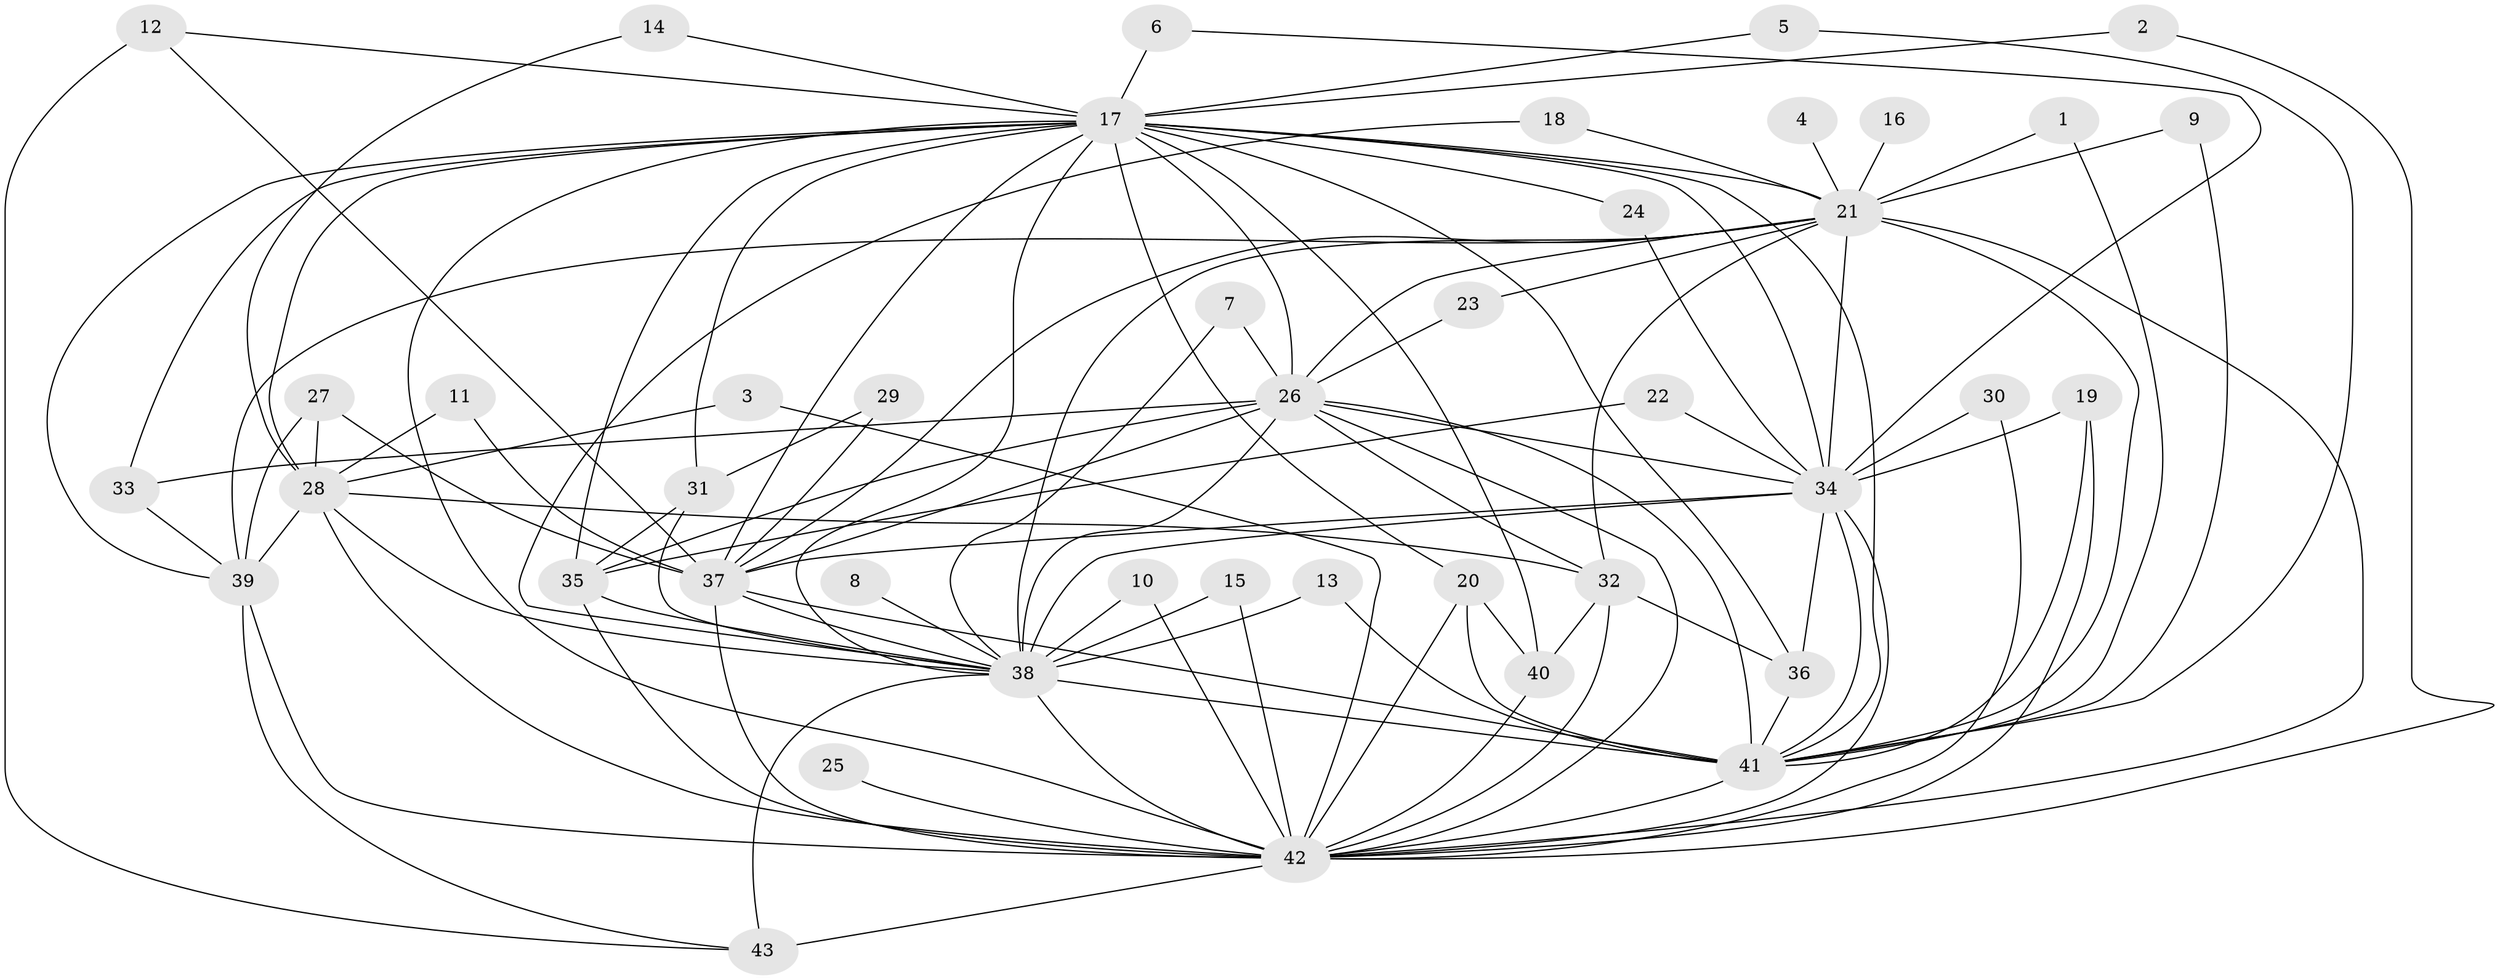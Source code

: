 // original degree distribution, {18: 0.023529411764705882, 15: 0.011764705882352941, 24: 0.011764705882352941, 22: 0.023529411764705882, 27: 0.011764705882352941, 14: 0.023529411764705882, 20: 0.011764705882352941, 2: 0.6470588235294118, 6: 0.023529411764705882, 10: 0.011764705882352941, 5: 0.03529411764705882, 3: 0.11764705882352941, 7: 0.011764705882352941, 4: 0.03529411764705882}
// Generated by graph-tools (version 1.1) at 2025/49/03/09/25 03:49:31]
// undirected, 43 vertices, 112 edges
graph export_dot {
graph [start="1"]
  node [color=gray90,style=filled];
  1;
  2;
  3;
  4;
  5;
  6;
  7;
  8;
  9;
  10;
  11;
  12;
  13;
  14;
  15;
  16;
  17;
  18;
  19;
  20;
  21;
  22;
  23;
  24;
  25;
  26;
  27;
  28;
  29;
  30;
  31;
  32;
  33;
  34;
  35;
  36;
  37;
  38;
  39;
  40;
  41;
  42;
  43;
  1 -- 21 [weight=1.0];
  1 -- 41 [weight=1.0];
  2 -- 17 [weight=1.0];
  2 -- 42 [weight=1.0];
  3 -- 28 [weight=1.0];
  3 -- 42 [weight=1.0];
  4 -- 21 [weight=1.0];
  5 -- 17 [weight=1.0];
  5 -- 41 [weight=1.0];
  6 -- 17 [weight=1.0];
  6 -- 34 [weight=1.0];
  7 -- 26 [weight=1.0];
  7 -- 38 [weight=1.0];
  8 -- 38 [weight=1.0];
  9 -- 21 [weight=1.0];
  9 -- 41 [weight=1.0];
  10 -- 38 [weight=1.0];
  10 -- 42 [weight=1.0];
  11 -- 28 [weight=1.0];
  11 -- 37 [weight=1.0];
  12 -- 17 [weight=1.0];
  12 -- 37 [weight=1.0];
  12 -- 43 [weight=1.0];
  13 -- 38 [weight=1.0];
  13 -- 41 [weight=1.0];
  14 -- 17 [weight=1.0];
  14 -- 28 [weight=1.0];
  15 -- 38 [weight=1.0];
  15 -- 42 [weight=1.0];
  16 -- 21 [weight=1.0];
  17 -- 20 [weight=1.0];
  17 -- 21 [weight=2.0];
  17 -- 24 [weight=1.0];
  17 -- 26 [weight=1.0];
  17 -- 28 [weight=1.0];
  17 -- 31 [weight=1.0];
  17 -- 33 [weight=1.0];
  17 -- 34 [weight=2.0];
  17 -- 35 [weight=1.0];
  17 -- 36 [weight=1.0];
  17 -- 37 [weight=1.0];
  17 -- 38 [weight=2.0];
  17 -- 39 [weight=1.0];
  17 -- 40 [weight=1.0];
  17 -- 41 [weight=1.0];
  17 -- 42 [weight=2.0];
  18 -- 21 [weight=1.0];
  18 -- 38 [weight=1.0];
  19 -- 34 [weight=1.0];
  19 -- 41 [weight=1.0];
  19 -- 42 [weight=1.0];
  20 -- 40 [weight=1.0];
  20 -- 41 [weight=1.0];
  20 -- 42 [weight=1.0];
  21 -- 23 [weight=1.0];
  21 -- 26 [weight=1.0];
  21 -- 32 [weight=1.0];
  21 -- 34 [weight=2.0];
  21 -- 37 [weight=2.0];
  21 -- 38 [weight=2.0];
  21 -- 39 [weight=1.0];
  21 -- 41 [weight=2.0];
  21 -- 42 [weight=3.0];
  22 -- 34 [weight=1.0];
  22 -- 35 [weight=1.0];
  23 -- 26 [weight=1.0];
  24 -- 34 [weight=1.0];
  25 -- 42 [weight=2.0];
  26 -- 32 [weight=1.0];
  26 -- 33 [weight=1.0];
  26 -- 34 [weight=1.0];
  26 -- 35 [weight=1.0];
  26 -- 37 [weight=1.0];
  26 -- 38 [weight=4.0];
  26 -- 41 [weight=1.0];
  26 -- 42 [weight=2.0];
  27 -- 28 [weight=1.0];
  27 -- 37 [weight=1.0];
  27 -- 39 [weight=1.0];
  28 -- 32 [weight=1.0];
  28 -- 38 [weight=2.0];
  28 -- 39 [weight=1.0];
  28 -- 42 [weight=1.0];
  29 -- 31 [weight=1.0];
  29 -- 37 [weight=1.0];
  30 -- 34 [weight=1.0];
  30 -- 42 [weight=1.0];
  31 -- 35 [weight=1.0];
  31 -- 38 [weight=2.0];
  32 -- 36 [weight=2.0];
  32 -- 40 [weight=1.0];
  32 -- 42 [weight=1.0];
  33 -- 39 [weight=1.0];
  34 -- 36 [weight=1.0];
  34 -- 37 [weight=1.0];
  34 -- 38 [weight=2.0];
  34 -- 41 [weight=1.0];
  34 -- 42 [weight=3.0];
  35 -- 38 [weight=1.0];
  35 -- 42 [weight=1.0];
  36 -- 41 [weight=1.0];
  37 -- 38 [weight=2.0];
  37 -- 41 [weight=1.0];
  37 -- 42 [weight=3.0];
  38 -- 41 [weight=2.0];
  38 -- 42 [weight=5.0];
  38 -- 43 [weight=1.0];
  39 -- 42 [weight=1.0];
  39 -- 43 [weight=1.0];
  40 -- 42 [weight=1.0];
  41 -- 42 [weight=4.0];
  42 -- 43 [weight=2.0];
}
